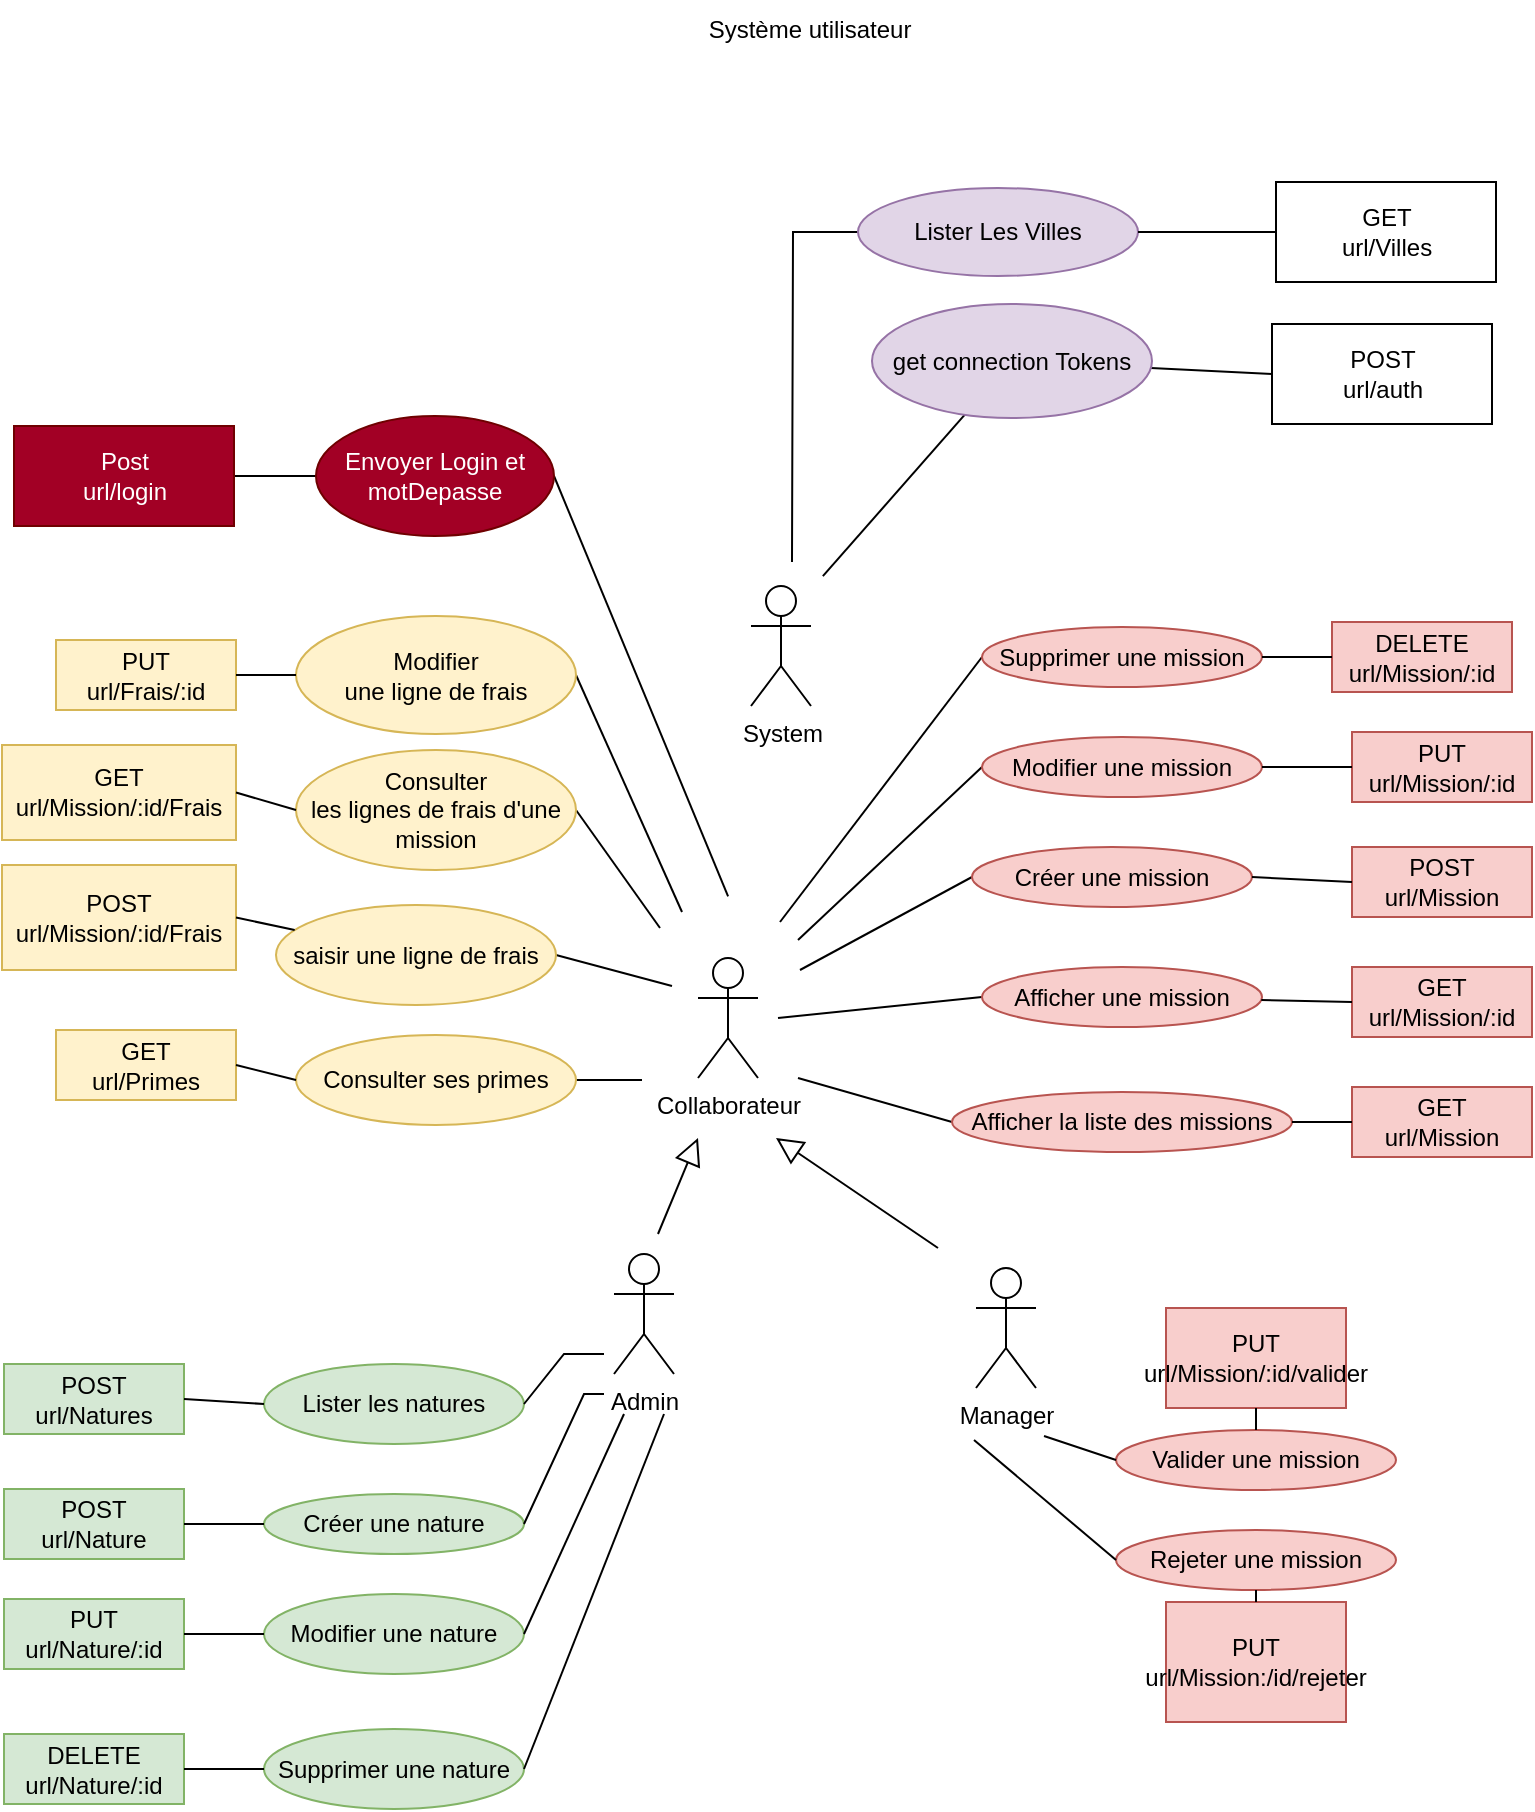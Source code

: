 <mxfile version="20.3.0" type="github">
  <diagram id="1HFoKZ7HmbYaqoWhvM2N" name="Page-1">
    <mxGraphModel dx="1237" dy="638" grid="0" gridSize="10" guides="1" tooltips="1" connect="1" arrows="1" fold="1" page="1" pageScale="1" pageWidth="850" pageHeight="1100" math="0" shadow="0">
      <root>
        <mxCell id="0" />
        <mxCell id="1" parent="0" />
        <mxCell id="fpnA1gOJu9WvSEtu6Hov-3" value="&lt;div&gt;Collaborateur&lt;/div&gt;" style="shape=umlActor;verticalLabelPosition=bottom;verticalAlign=top;html=1;outlineConnect=0;" parent="1" vertex="1">
          <mxGeometry x="391" y="539" width="30" height="60" as="geometry" />
        </mxCell>
        <mxCell id="fpnA1gOJu9WvSEtu6Hov-6" value="" style="endArrow=block;html=1;rounded=0;endFill=0;endSize=11;" parent="1" edge="1">
          <mxGeometry width="50" height="50" relative="1" as="geometry">
            <mxPoint x="371" y="677" as="sourcePoint" />
            <mxPoint x="391" y="629" as="targetPoint" />
            <Array as="points" />
          </mxGeometry>
        </mxCell>
        <mxCell id="fpnA1gOJu9WvSEtu6Hov-7" value="" style="endArrow=block;html=1;rounded=0;endFill=0;endSize=11;startSize=6;startArrow=none;" parent="1" edge="1">
          <mxGeometry width="50" height="50" relative="1" as="geometry">
            <mxPoint x="511" y="684" as="sourcePoint" />
            <mxPoint x="430" y="629" as="targetPoint" />
            <Array as="points" />
          </mxGeometry>
        </mxCell>
        <mxCell id="fpnA1gOJu9WvSEtu6Hov-32" value="" style="endArrow=none;html=1;rounded=0;startSize=6;endSize=11;entryX=0;entryY=0.5;entryDx=0;entryDy=0;" parent="1" target="fpnA1gOJu9WvSEtu6Hov-27" edge="1">
          <mxGeometry width="50" height="50" relative="1" as="geometry">
            <mxPoint x="432" y="521" as="sourcePoint" />
            <mxPoint x="531" y="369" as="targetPoint" />
            <Array as="points" />
          </mxGeometry>
        </mxCell>
        <mxCell id="fpnA1gOJu9WvSEtu6Hov-33" value="" style="endArrow=none;html=1;rounded=0;startSize=6;endSize=11;entryX=0;entryY=0.5;entryDx=0;entryDy=0;" parent="1" target="fpnA1gOJu9WvSEtu6Hov-28" edge="1">
          <mxGeometry width="50" height="50" relative="1" as="geometry">
            <mxPoint x="441" y="530" as="sourcePoint" />
            <mxPoint x="531" y="369" as="targetPoint" />
            <Array as="points" />
          </mxGeometry>
        </mxCell>
        <mxCell id="fpnA1gOJu9WvSEtu6Hov-34" value="" style="endArrow=none;html=1;rounded=0;startSize=6;endSize=11;entryX=0;entryY=0.5;entryDx=0;entryDy=0;" parent="1" target="fpnA1gOJu9WvSEtu6Hov-29" edge="1">
          <mxGeometry width="50" height="50" relative="1" as="geometry">
            <mxPoint x="442" y="545" as="sourcePoint" />
            <mxPoint x="531" y="369" as="targetPoint" />
            <Array as="points" />
          </mxGeometry>
        </mxCell>
        <mxCell id="fpnA1gOJu9WvSEtu6Hov-35" value="" style="endArrow=none;html=1;rounded=0;startSize=6;endSize=11;entryX=0;entryY=0.5;entryDx=0;entryDy=0;" parent="1" target="fpnA1gOJu9WvSEtu6Hov-30" edge="1">
          <mxGeometry width="50" height="50" relative="1" as="geometry">
            <mxPoint x="431" y="569" as="sourcePoint" />
            <mxPoint x="531" y="369" as="targetPoint" />
            <Array as="points" />
          </mxGeometry>
        </mxCell>
        <mxCell id="fpnA1gOJu9WvSEtu6Hov-36" value="" style="endArrow=none;html=1;rounded=0;startSize=6;endSize=11;exitX=0;exitY=0.5;exitDx=0;exitDy=0;" parent="1" source="fpnA1gOJu9WvSEtu6Hov-31" edge="1">
          <mxGeometry width="50" height="50" relative="1" as="geometry">
            <mxPoint x="481" y="419" as="sourcePoint" />
            <mxPoint x="441" y="599" as="targetPoint" />
            <Array as="points" />
          </mxGeometry>
        </mxCell>
        <mxCell id="fpnA1gOJu9WvSEtu6Hov-41" value="" style="endArrow=none;html=1;rounded=0;startSize=6;endSize=11;exitX=1;exitY=0.5;exitDx=0;exitDy=0;" parent="1" source="fpnA1gOJu9WvSEtu6Hov-37" edge="1">
          <mxGeometry width="50" height="50" relative="1" as="geometry">
            <mxPoint x="481" y="429" as="sourcePoint" />
            <mxPoint x="383" y="516" as="targetPoint" />
            <Array as="points" />
          </mxGeometry>
        </mxCell>
        <mxCell id="fpnA1gOJu9WvSEtu6Hov-46" value="" style="endArrow=none;html=1;rounded=0;startSize=6;endSize=11;exitX=1;exitY=0.5;exitDx=0;exitDy=0;" parent="1" source="fpnA1gOJu9WvSEtu6Hov-38" edge="1">
          <mxGeometry width="50" height="50" relative="1" as="geometry">
            <mxPoint x="391" y="319" as="sourcePoint" />
            <mxPoint x="372" y="524" as="targetPoint" />
            <Array as="points" />
          </mxGeometry>
        </mxCell>
        <mxCell id="fpnA1gOJu9WvSEtu6Hov-47" value="" style="endArrow=none;html=1;rounded=0;startSize=6;endSize=11;exitX=1;exitY=0.5;exitDx=0;exitDy=0;" parent="1" source="fpnA1gOJu9WvSEtu6Hov-39" edge="1">
          <mxGeometry width="50" height="50" relative="1" as="geometry">
            <mxPoint x="491" y="419" as="sourcePoint" />
            <mxPoint x="378" y="553" as="targetPoint" />
          </mxGeometry>
        </mxCell>
        <mxCell id="fpnA1gOJu9WvSEtu6Hov-50" value="Système utilisateur" style="text;html=1;strokeColor=none;fillColor=none;align=center;verticalAlign=middle;whiteSpace=wrap;rounded=0;" parent="1" vertex="1">
          <mxGeometry x="382" y="60" width="130" height="30" as="geometry" />
        </mxCell>
        <mxCell id="MMcRs4qTpvVBW1Dn-aCO-8" value="" style="endArrow=none;html=1;rounded=0;startSize=6;endSize=11;exitX=1;exitY=0.5;exitDx=0;exitDy=0;" parent="1" source="fpnA1gOJu9WvSEtu6Hov-40" edge="1">
          <mxGeometry width="50" height="50" relative="1" as="geometry">
            <mxPoint x="381.0" y="474" as="sourcePoint" />
            <mxPoint x="363" y="600" as="targetPoint" />
          </mxGeometry>
        </mxCell>
        <mxCell id="vZ3PRXWnmt1vqze5UoZ0-1" value="System" style="shape=umlActor;verticalLabelPosition=bottom;verticalAlign=top;html=1;" vertex="1" parent="1">
          <mxGeometry x="417.5" y="353" width="30" height="60" as="geometry" />
        </mxCell>
        <mxCell id="vZ3PRXWnmt1vqze5UoZ0-10" style="edgeStyle=orthogonalEdgeStyle;rounded=0;orthogonalLoop=1;jettySize=auto;html=1;endArrow=none;endFill=0;" edge="1" parent="1" source="vZ3PRXWnmt1vqze5UoZ0-2">
          <mxGeometry relative="1" as="geometry">
            <mxPoint x="438" y="341" as="targetPoint" />
          </mxGeometry>
        </mxCell>
        <mxCell id="vZ3PRXWnmt1vqze5UoZ0-2" value="Lister Les Villes" style="ellipse;whiteSpace=wrap;html=1;fillColor=#e1d5e7;strokeColor=#9673a6;" vertex="1" parent="1">
          <mxGeometry x="471" y="154" width="140" height="44" as="geometry" />
        </mxCell>
        <mxCell id="vZ3PRXWnmt1vqze5UoZ0-9" style="edgeStyle=orthogonalEdgeStyle;rounded=0;orthogonalLoop=1;jettySize=auto;html=1;endArrow=none;endFill=0;" edge="1" parent="1" source="vZ3PRXWnmt1vqze5UoZ0-5" target="vZ3PRXWnmt1vqze5UoZ0-2">
          <mxGeometry relative="1" as="geometry" />
        </mxCell>
        <mxCell id="vZ3PRXWnmt1vqze5UoZ0-5" value="&lt;div&gt;GET&lt;/div&gt;&lt;div&gt;url/Villes&lt;br&gt;&lt;/div&gt;" style="html=1;" vertex="1" parent="1">
          <mxGeometry x="680" y="151" width="110" height="50" as="geometry" />
        </mxCell>
        <mxCell id="vZ3PRXWnmt1vqze5UoZ0-12" value="" style="group" vertex="1" connectable="0" parent="1">
          <mxGeometry x="529" y="694" width="211" height="263" as="geometry" />
        </mxCell>
        <mxCell id="fpnA1gOJu9WvSEtu6Hov-2" value="&lt;div&gt;Manager&lt;/div&gt;" style="shape=umlActor;verticalLabelPosition=bottom;verticalAlign=top;html=1;outlineConnect=0;" parent="vZ3PRXWnmt1vqze5UoZ0-12" vertex="1">
          <mxGeometry x="1" width="30" height="60" as="geometry" />
        </mxCell>
        <mxCell id="fpnA1gOJu9WvSEtu6Hov-22" value="&lt;div&gt;Rejeter une mission&lt;/div&gt;" style="ellipse;whiteSpace=wrap;html=1;fillColor=#f8cecc;strokeColor=#b85450;" parent="vZ3PRXWnmt1vqze5UoZ0-12" vertex="1">
          <mxGeometry x="71" y="131" width="140" height="30" as="geometry" />
        </mxCell>
        <mxCell id="fpnA1gOJu9WvSEtu6Hov-23" value="&lt;div&gt;Valider une mission&lt;br&gt;&lt;/div&gt;" style="ellipse;whiteSpace=wrap;html=1;fillColor=#f8cecc;strokeColor=#b85450;" parent="vZ3PRXWnmt1vqze5UoZ0-12" vertex="1">
          <mxGeometry x="71" y="81" width="140" height="30" as="geometry" />
        </mxCell>
        <mxCell id="fpnA1gOJu9WvSEtu6Hov-24" value="" style="endArrow=none;html=1;rounded=0;startSize=6;endSize=11;entryX=0;entryY=0.5;entryDx=0;entryDy=0;" parent="vZ3PRXWnmt1vqze5UoZ0-12" target="fpnA1gOJu9WvSEtu6Hov-23" edge="1">
          <mxGeometry width="50" height="50" relative="1" as="geometry">
            <mxPoint x="35" y="84" as="sourcePoint" />
            <mxPoint x="-139" y="120" as="targetPoint" />
            <Array as="points" />
          </mxGeometry>
        </mxCell>
        <mxCell id="fpnA1gOJu9WvSEtu6Hov-26" value="" style="endArrow=none;html=1;rounded=0;startSize=6;endSize=11;exitX=0;exitY=0.5;exitDx=0;exitDy=0;" parent="vZ3PRXWnmt1vqze5UoZ0-12" source="fpnA1gOJu9WvSEtu6Hov-22" edge="1">
          <mxGeometry width="50" height="50" relative="1" as="geometry">
            <mxPoint x="-129" y="160" as="sourcePoint" />
            <mxPoint y="86" as="targetPoint" />
          </mxGeometry>
        </mxCell>
        <mxCell id="MMcRs4qTpvVBW1Dn-aCO-4" value="PUT&lt;br&gt;url/Mission/:id/valider" style="text;html=1;strokeColor=#b85450;fillColor=#f8cecc;align=center;verticalAlign=middle;whiteSpace=wrap;rounded=0;shadow=0;sketch=0;" parent="vZ3PRXWnmt1vqze5UoZ0-12" vertex="1">
          <mxGeometry x="96" y="20" width="90" height="50" as="geometry" />
        </mxCell>
        <mxCell id="MMcRs4qTpvVBW1Dn-aCO-5" value="PUT&lt;br&gt;url/Mission:/id/rejeter" style="text;html=1;strokeColor=#b85450;fillColor=#f8cecc;align=center;verticalAlign=middle;whiteSpace=wrap;rounded=0;shadow=0;sketch=0;" parent="vZ3PRXWnmt1vqze5UoZ0-12" vertex="1">
          <mxGeometry x="96" y="167" width="90" height="60" as="geometry" />
        </mxCell>
        <mxCell id="MMcRs4qTpvVBW1Dn-aCO-6" value="" style="endArrow=none;html=1;rounded=0;startSize=6;endSize=11;entryX=0.5;entryY=0;entryDx=0;entryDy=0;exitX=0.5;exitY=1;exitDx=0;exitDy=0;" parent="vZ3PRXWnmt1vqze5UoZ0-12" source="MMcRs4qTpvVBW1Dn-aCO-4" target="fpnA1gOJu9WvSEtu6Hov-23" edge="1">
          <mxGeometry width="50" height="50" relative="1" as="geometry">
            <mxPoint x="-29" y="227" as="sourcePoint" />
            <mxPoint x="41" y="67" as="targetPoint" />
          </mxGeometry>
        </mxCell>
        <mxCell id="MMcRs4qTpvVBW1Dn-aCO-7" value="" style="endArrow=none;html=1;rounded=0;startSize=6;endSize=11;entryX=0.5;entryY=1;entryDx=0;entryDy=0;exitX=0.5;exitY=0;exitDx=0;exitDy=0;" parent="vZ3PRXWnmt1vqze5UoZ0-12" source="MMcRs4qTpvVBW1Dn-aCO-5" target="fpnA1gOJu9WvSEtu6Hov-22" edge="1">
          <mxGeometry width="50" height="50" relative="1" as="geometry">
            <mxPoint x="151" y="42" as="sourcePoint" />
            <mxPoint x="151" y="77" as="targetPoint" />
          </mxGeometry>
        </mxCell>
        <mxCell id="vZ3PRXWnmt1vqze5UoZ0-13" value="" style="group" vertex="1" connectable="0" parent="1">
          <mxGeometry x="44" y="687" width="335" height="277.5" as="geometry" />
        </mxCell>
        <mxCell id="fpnA1gOJu9WvSEtu6Hov-1" value="&lt;div&gt;Admin&lt;/div&gt;" style="shape=umlActor;verticalLabelPosition=bottom;verticalAlign=top;html=1;outlineConnect=0;" parent="vZ3PRXWnmt1vqze5UoZ0-13" vertex="1">
          <mxGeometry x="305" width="30" height="60" as="geometry" />
        </mxCell>
        <mxCell id="fpnA1gOJu9WvSEtu6Hov-11" value="&lt;div&gt;Lister les natures&lt;/div&gt;" style="ellipse;whiteSpace=wrap;html=1;fillColor=#d5e8d4;strokeColor=#82b366;" parent="vZ3PRXWnmt1vqze5UoZ0-13" vertex="1">
          <mxGeometry x="130" y="55" width="130" height="40" as="geometry" />
        </mxCell>
        <mxCell id="fpnA1gOJu9WvSEtu6Hov-12" value="&lt;div&gt;Créer une nature&lt;/div&gt;" style="ellipse;whiteSpace=wrap;html=1;fillColor=#d5e8d4;strokeColor=#82b366;" parent="vZ3PRXWnmt1vqze5UoZ0-13" vertex="1">
          <mxGeometry x="130" y="120" width="130" height="30" as="geometry" />
        </mxCell>
        <mxCell id="fpnA1gOJu9WvSEtu6Hov-13" value="&lt;div&gt;Modifier une nature&lt;/div&gt;" style="ellipse;whiteSpace=wrap;html=1;fillColor=#d5e8d4;strokeColor=#82b366;" parent="vZ3PRXWnmt1vqze5UoZ0-13" vertex="1">
          <mxGeometry x="130" y="170" width="130" height="40" as="geometry" />
        </mxCell>
        <mxCell id="fpnA1gOJu9WvSEtu6Hov-14" value="&lt;div&gt;Supprimer une nature&lt;/div&gt;" style="ellipse;whiteSpace=wrap;html=1;fillColor=#d5e8d4;strokeColor=#82b366;" parent="vZ3PRXWnmt1vqze5UoZ0-13" vertex="1">
          <mxGeometry x="130" y="237.5" width="130" height="40" as="geometry" />
        </mxCell>
        <mxCell id="fpnA1gOJu9WvSEtu6Hov-17" value="" style="endArrow=none;html=1;rounded=0;startSize=6;endSize=11;exitX=1;exitY=0.5;exitDx=0;exitDy=0;" parent="vZ3PRXWnmt1vqze5UoZ0-13" source="fpnA1gOJu9WvSEtu6Hov-11" edge="1">
          <mxGeometry width="50" height="50" relative="1" as="geometry">
            <mxPoint x="260" y="150" as="sourcePoint" />
            <mxPoint x="300" y="50" as="targetPoint" />
            <Array as="points">
              <mxPoint x="280" y="50" />
            </Array>
          </mxGeometry>
        </mxCell>
        <mxCell id="fpnA1gOJu9WvSEtu6Hov-19" value="" style="endArrow=none;html=1;rounded=0;startSize=6;endSize=11;exitX=1;exitY=0.5;exitDx=0;exitDy=0;" parent="vZ3PRXWnmt1vqze5UoZ0-13" source="fpnA1gOJu9WvSEtu6Hov-12" edge="1">
          <mxGeometry width="50" height="50" relative="1" as="geometry">
            <mxPoint x="260" y="180" as="sourcePoint" />
            <mxPoint x="300" y="70" as="targetPoint" />
            <Array as="points">
              <mxPoint x="290" y="70" />
            </Array>
          </mxGeometry>
        </mxCell>
        <mxCell id="fpnA1gOJu9WvSEtu6Hov-20" value="" style="endArrow=none;html=1;rounded=0;startSize=6;endSize=11;exitX=1;exitY=0.5;exitDx=0;exitDy=0;" parent="vZ3PRXWnmt1vqze5UoZ0-13" source="fpnA1gOJu9WvSEtu6Hov-13" edge="1">
          <mxGeometry width="50" height="50" relative="1" as="geometry">
            <mxPoint x="260" y="250" as="sourcePoint" />
            <mxPoint x="310" y="80" as="targetPoint" />
            <Array as="points" />
          </mxGeometry>
        </mxCell>
        <mxCell id="fpnA1gOJu9WvSEtu6Hov-21" value="" style="endArrow=none;html=1;rounded=0;startSize=6;endSize=11;exitX=1;exitY=0.5;exitDx=0;exitDy=0;" parent="vZ3PRXWnmt1vqze5UoZ0-13" source="fpnA1gOJu9WvSEtu6Hov-14" edge="1">
          <mxGeometry width="50" height="50" relative="1" as="geometry">
            <mxPoint x="240" y="290" as="sourcePoint" />
            <mxPoint x="330" y="80" as="targetPoint" />
          </mxGeometry>
        </mxCell>
        <mxCell id="MMcRs4qTpvVBW1Dn-aCO-20" value="POST&lt;br&gt;url/Natures" style="text;html=1;strokeColor=#82b366;fillColor=#d5e8d4;align=center;verticalAlign=middle;whiteSpace=wrap;rounded=0;shadow=0;sketch=0;" parent="vZ3PRXWnmt1vqze5UoZ0-13" vertex="1">
          <mxGeometry y="55" width="90" height="35" as="geometry" />
        </mxCell>
        <mxCell id="MMcRs4qTpvVBW1Dn-aCO-21" value="POST&lt;br&gt;url/Nature" style="text;html=1;strokeColor=#82b366;fillColor=#d5e8d4;align=center;verticalAlign=middle;whiteSpace=wrap;rounded=0;shadow=0;sketch=0;" parent="vZ3PRXWnmt1vqze5UoZ0-13" vertex="1">
          <mxGeometry y="117.5" width="90" height="35" as="geometry" />
        </mxCell>
        <mxCell id="MMcRs4qTpvVBW1Dn-aCO-22" value="PUT&lt;br&gt;url/Nature/:id" style="text;html=1;strokeColor=#82b366;fillColor=#d5e8d4;align=center;verticalAlign=middle;whiteSpace=wrap;rounded=0;shadow=0;sketch=0;" parent="vZ3PRXWnmt1vqze5UoZ0-13" vertex="1">
          <mxGeometry y="172.5" width="90" height="35" as="geometry" />
        </mxCell>
        <mxCell id="MMcRs4qTpvVBW1Dn-aCO-23" value="DELETE&lt;br&gt;url/Nature/:id" style="text;html=1;strokeColor=#82b366;fillColor=#d5e8d4;align=center;verticalAlign=middle;whiteSpace=wrap;rounded=0;shadow=0;sketch=0;" parent="vZ3PRXWnmt1vqze5UoZ0-13" vertex="1">
          <mxGeometry y="240" width="90" height="35" as="geometry" />
        </mxCell>
        <mxCell id="MMcRs4qTpvVBW1Dn-aCO-24" value="" style="endArrow=none;html=1;rounded=0;exitX=1;exitY=0.5;exitDx=0;exitDy=0;entryX=0;entryY=0.5;entryDx=0;entryDy=0;" parent="vZ3PRXWnmt1vqze5UoZ0-13" source="MMcRs4qTpvVBW1Dn-aCO-20" target="fpnA1gOJu9WvSEtu6Hov-11" edge="1">
          <mxGeometry width="50" height="50" relative="1" as="geometry">
            <mxPoint x="70" y="130" as="sourcePoint" />
            <mxPoint x="120" y="80" as="targetPoint" />
          </mxGeometry>
        </mxCell>
        <mxCell id="MMcRs4qTpvVBW1Dn-aCO-30" value="" style="endArrow=none;html=1;rounded=0;exitX=1;exitY=0.5;exitDx=0;exitDy=0;entryX=0;entryY=0.5;entryDx=0;entryDy=0;" parent="vZ3PRXWnmt1vqze5UoZ0-13" source="MMcRs4qTpvVBW1Dn-aCO-21" target="fpnA1gOJu9WvSEtu6Hov-12" edge="1">
          <mxGeometry width="50" height="50" relative="1" as="geometry">
            <mxPoint x="100" y="82.5" as="sourcePoint" />
            <mxPoint x="130" y="90" as="targetPoint" />
          </mxGeometry>
        </mxCell>
        <mxCell id="MMcRs4qTpvVBW1Dn-aCO-31" value="" style="endArrow=none;html=1;rounded=0;exitX=1;exitY=0.5;exitDx=0;exitDy=0;entryX=0;entryY=0.5;entryDx=0;entryDy=0;" parent="vZ3PRXWnmt1vqze5UoZ0-13" source="MMcRs4qTpvVBW1Dn-aCO-22" target="fpnA1gOJu9WvSEtu6Hov-13" edge="1">
          <mxGeometry width="50" height="50" relative="1" as="geometry">
            <mxPoint x="100" y="145" as="sourcePoint" />
            <mxPoint x="140.0" y="142.5" as="targetPoint" />
          </mxGeometry>
        </mxCell>
        <mxCell id="MMcRs4qTpvVBW1Dn-aCO-32" value="" style="endArrow=none;html=1;rounded=0;exitX=1;exitY=0.5;exitDx=0;exitDy=0;entryX=0;entryY=0.5;entryDx=0;entryDy=0;" parent="vZ3PRXWnmt1vqze5UoZ0-13" source="MMcRs4qTpvVBW1Dn-aCO-23" target="fpnA1gOJu9WvSEtu6Hov-14" edge="1">
          <mxGeometry width="50" height="50" relative="1" as="geometry">
            <mxPoint x="100" y="200" as="sourcePoint" />
            <mxPoint x="140.0" y="200" as="targetPoint" />
          </mxGeometry>
        </mxCell>
        <mxCell id="vZ3PRXWnmt1vqze5UoZ0-16" value="" style="group" vertex="1" connectable="0" parent="1">
          <mxGeometry x="43" y="368" width="287" height="254.5" as="geometry" />
        </mxCell>
        <mxCell id="fpnA1gOJu9WvSEtu6Hov-37" value="&lt;div&gt;Modifier&lt;/div&gt;&lt;div&gt;une ligne de frais&lt;/div&gt;" style="ellipse;whiteSpace=wrap;html=1;fillColor=#fff2cc;strokeColor=#d6b656;" parent="vZ3PRXWnmt1vqze5UoZ0-16" vertex="1">
          <mxGeometry x="147" width="140" height="59" as="geometry" />
        </mxCell>
        <mxCell id="fpnA1gOJu9WvSEtu6Hov-38" value="&lt;div&gt;Consulter&lt;/div&gt;&lt;div&gt;les lignes de frais d&#39;une mission&lt;br&gt;&lt;/div&gt;" style="ellipse;whiteSpace=wrap;html=1;fillColor=#fff2cc;strokeColor=#d6b656;" parent="vZ3PRXWnmt1vqze5UoZ0-16" vertex="1">
          <mxGeometry x="147" y="67" width="140" height="60" as="geometry" />
        </mxCell>
        <mxCell id="fpnA1gOJu9WvSEtu6Hov-39" value="saisir une ligne de frais" style="ellipse;whiteSpace=wrap;html=1;fillColor=#fff2cc;strokeColor=#d6b656;" parent="vZ3PRXWnmt1vqze5UoZ0-16" vertex="1">
          <mxGeometry x="137" y="144.5" width="140" height="50" as="geometry" />
        </mxCell>
        <mxCell id="fpnA1gOJu9WvSEtu6Hov-40" value="&lt;div&gt;Consulter ses primes&lt;/div&gt;" style="ellipse;whiteSpace=wrap;html=1;fillColor=#fff2cc;strokeColor=#d6b656;" parent="vZ3PRXWnmt1vqze5UoZ0-16" vertex="1">
          <mxGeometry x="147" y="209.5" width="140" height="45" as="geometry" />
        </mxCell>
        <mxCell id="MMcRs4qTpvVBW1Dn-aCO-33" value="PUT&lt;br&gt;url/Frais/:id" style="text;html=1;strokeColor=#d6b656;fillColor=#fff2cc;align=center;verticalAlign=middle;whiteSpace=wrap;rounded=0;shadow=0;sketch=0;" parent="vZ3PRXWnmt1vqze5UoZ0-16" vertex="1">
          <mxGeometry x="27" y="12" width="90" height="35" as="geometry" />
        </mxCell>
        <mxCell id="MMcRs4qTpvVBW1Dn-aCO-34" value="GET&lt;br&gt;url/Mission/:id/Frais" style="text;html=1;strokeColor=#d6b656;fillColor=#fff2cc;align=center;verticalAlign=middle;whiteSpace=wrap;rounded=0;shadow=0;sketch=0;" parent="vZ3PRXWnmt1vqze5UoZ0-16" vertex="1">
          <mxGeometry y="64.5" width="117" height="47.5" as="geometry" />
        </mxCell>
        <mxCell id="MMcRs4qTpvVBW1Dn-aCO-35" value="POST&lt;br&gt;url/Mission/:id/Frais" style="text;html=1;strokeColor=#d6b656;fillColor=#fff2cc;align=center;verticalAlign=middle;whiteSpace=wrap;rounded=0;shadow=0;sketch=0;" parent="vZ3PRXWnmt1vqze5UoZ0-16" vertex="1">
          <mxGeometry y="124.5" width="117" height="52.5" as="geometry" />
        </mxCell>
        <mxCell id="MMcRs4qTpvVBW1Dn-aCO-36" value="GET&lt;br&gt;url/Primes" style="text;html=1;strokeColor=#d6b656;fillColor=#fff2cc;align=center;verticalAlign=middle;whiteSpace=wrap;rounded=0;shadow=0;sketch=0;" parent="vZ3PRXWnmt1vqze5UoZ0-16" vertex="1">
          <mxGeometry x="27" y="207" width="90" height="35" as="geometry" />
        </mxCell>
        <mxCell id="MMcRs4qTpvVBW1Dn-aCO-37" value="" style="endArrow=none;html=1;rounded=0;exitX=1;exitY=0.5;exitDx=0;exitDy=0;entryX=0;entryY=0.5;entryDx=0;entryDy=0;" parent="vZ3PRXWnmt1vqze5UoZ0-16" source="MMcRs4qTpvVBW1Dn-aCO-33" target="fpnA1gOJu9WvSEtu6Hov-37" edge="1">
          <mxGeometry width="50" height="50" relative="1" as="geometry">
            <mxPoint x="127" y="-108" as="sourcePoint" />
            <mxPoint x="167" y="-108" as="targetPoint" />
          </mxGeometry>
        </mxCell>
        <mxCell id="MMcRs4qTpvVBW1Dn-aCO-38" value="" style="endArrow=none;html=1;rounded=0;exitX=1;exitY=0.5;exitDx=0;exitDy=0;entryX=0;entryY=0.5;entryDx=0;entryDy=0;" parent="vZ3PRXWnmt1vqze5UoZ0-16" source="MMcRs4qTpvVBW1Dn-aCO-34" target="fpnA1gOJu9WvSEtu6Hov-38" edge="1">
          <mxGeometry width="50" height="50" relative="1" as="geometry">
            <mxPoint x="127.0" y="39.5" as="sourcePoint" />
            <mxPoint x="147.0" y="39.5" as="targetPoint" />
          </mxGeometry>
        </mxCell>
        <mxCell id="MMcRs4qTpvVBW1Dn-aCO-39" value="" style="endArrow=none;html=1;rounded=0;exitX=1;exitY=0.5;exitDx=0;exitDy=0;" parent="vZ3PRXWnmt1vqze5UoZ0-16" source="MMcRs4qTpvVBW1Dn-aCO-35" target="fpnA1gOJu9WvSEtu6Hov-39" edge="1">
          <mxGeometry width="50" height="50" relative="1" as="geometry">
            <mxPoint x="127.0" y="104.5" as="sourcePoint" />
            <mxPoint x="147.0" y="104.5" as="targetPoint" />
          </mxGeometry>
        </mxCell>
        <mxCell id="MMcRs4qTpvVBW1Dn-aCO-40" value="" style="endArrow=none;html=1;rounded=0;exitX=1;exitY=0.5;exitDx=0;exitDy=0;entryX=0;entryY=0.5;entryDx=0;entryDy=0;" parent="vZ3PRXWnmt1vqze5UoZ0-16" source="MMcRs4qTpvVBW1Dn-aCO-36" target="fpnA1gOJu9WvSEtu6Hov-40" edge="1">
          <mxGeometry width="50" height="50" relative="1" as="geometry">
            <mxPoint x="137.0" y="114.5" as="sourcePoint" />
            <mxPoint x="157.0" y="114.5" as="targetPoint" />
          </mxGeometry>
        </mxCell>
        <mxCell id="vZ3PRXWnmt1vqze5UoZ0-17" value="" style="group" vertex="1" connectable="0" parent="1">
          <mxGeometry x="518" y="371" width="290" height="267.5" as="geometry" />
        </mxCell>
        <mxCell id="fpnA1gOJu9WvSEtu6Hov-27" value="&lt;div&gt;Supprimer une mission&lt;br&gt;&lt;/div&gt;" style="ellipse;whiteSpace=wrap;html=1;fillColor=#f8cecc;strokeColor=#b85450;" parent="vZ3PRXWnmt1vqze5UoZ0-17" vertex="1">
          <mxGeometry x="15" y="2.5" width="140" height="30" as="geometry" />
        </mxCell>
        <mxCell id="fpnA1gOJu9WvSEtu6Hov-28" value="&lt;div&gt;Modifier une mission&lt;/div&gt;" style="ellipse;whiteSpace=wrap;html=1;fillColor=#f8cecc;strokeColor=#b85450;" parent="vZ3PRXWnmt1vqze5UoZ0-17" vertex="1">
          <mxGeometry x="15" y="57.5" width="140" height="30" as="geometry" />
        </mxCell>
        <mxCell id="fpnA1gOJu9WvSEtu6Hov-29" value="&lt;div&gt;Créer une mission&lt;br&gt;&lt;/div&gt;" style="ellipse;whiteSpace=wrap;html=1;fillColor=#f8cecc;strokeColor=#b85450;" parent="vZ3PRXWnmt1vqze5UoZ0-17" vertex="1">
          <mxGeometry x="10" y="112.5" width="140" height="30" as="geometry" />
        </mxCell>
        <mxCell id="fpnA1gOJu9WvSEtu6Hov-30" value="&lt;div&gt;Afficher une mission&lt;/div&gt;" style="ellipse;whiteSpace=wrap;html=1;fillColor=#f8cecc;strokeColor=#b85450;" parent="vZ3PRXWnmt1vqze5UoZ0-17" vertex="1">
          <mxGeometry x="15" y="172.5" width="140" height="30" as="geometry" />
        </mxCell>
        <mxCell id="fpnA1gOJu9WvSEtu6Hov-31" value="&lt;div&gt;Afficher la liste des missions&lt;/div&gt;" style="ellipse;whiteSpace=wrap;html=1;fillColor=#f8cecc;strokeColor=#b85450;" parent="vZ3PRXWnmt1vqze5UoZ0-17" vertex="1">
          <mxGeometry y="235" width="170" height="30" as="geometry" />
        </mxCell>
        <mxCell id="MMcRs4qTpvVBW1Dn-aCO-9" value="DELETE&lt;br&gt;url/Mission/:id" style="text;html=1;strokeColor=#b85450;fillColor=#f8cecc;align=center;verticalAlign=middle;whiteSpace=wrap;rounded=0;shadow=0;sketch=0;" parent="vZ3PRXWnmt1vqze5UoZ0-17" vertex="1">
          <mxGeometry x="190" width="90" height="35" as="geometry" />
        </mxCell>
        <mxCell id="MMcRs4qTpvVBW1Dn-aCO-10" value="PUT&lt;br&gt;url/Mission/:id" style="text;html=1;strokeColor=#b85450;fillColor=#f8cecc;align=center;verticalAlign=middle;whiteSpace=wrap;rounded=0;shadow=0;sketch=0;" parent="vZ3PRXWnmt1vqze5UoZ0-17" vertex="1">
          <mxGeometry x="200" y="55" width="90" height="35" as="geometry" />
        </mxCell>
        <mxCell id="MMcRs4qTpvVBW1Dn-aCO-11" value="" style="endArrow=none;html=1;rounded=0;endFill=0;endSize=11;startSize=6;entryX=1;entryY=0.5;entryDx=0;entryDy=0;exitX=0;exitY=0.5;exitDx=0;exitDy=0;" parent="vZ3PRXWnmt1vqze5UoZ0-17" source="MMcRs4qTpvVBW1Dn-aCO-10" target="fpnA1gOJu9WvSEtu6Hov-28" edge="1">
          <mxGeometry width="50" height="50" relative="1" as="geometry">
            <mxPoint x="150" y="-237.5" as="sourcePoint" />
            <mxPoint x="-90" y="392.5" as="targetPoint" />
            <Array as="points" />
          </mxGeometry>
        </mxCell>
        <mxCell id="MMcRs4qTpvVBW1Dn-aCO-12" value="" style="endArrow=none;html=1;rounded=0;startSize=6;endSize=11;entryX=1;entryY=0.5;entryDx=0;entryDy=0;exitX=0;exitY=0.5;exitDx=0;exitDy=0;" parent="vZ3PRXWnmt1vqze5UoZ0-17" source="MMcRs4qTpvVBW1Dn-aCO-9" target="fpnA1gOJu9WvSEtu6Hov-27" edge="1">
          <mxGeometry width="50" height="50" relative="1" as="geometry">
            <mxPoint x="120" y="-70" as="sourcePoint" />
            <mxPoint x="40" y="-97.5" as="targetPoint" />
          </mxGeometry>
        </mxCell>
        <mxCell id="MMcRs4qTpvVBW1Dn-aCO-13" value="POST&lt;br&gt;url/Mission" style="text;html=1;strokeColor=#b85450;fillColor=#f8cecc;align=center;verticalAlign=middle;whiteSpace=wrap;rounded=0;shadow=0;sketch=0;" parent="vZ3PRXWnmt1vqze5UoZ0-17" vertex="1">
          <mxGeometry x="200" y="112.5" width="90" height="35" as="geometry" />
        </mxCell>
        <mxCell id="MMcRs4qTpvVBW1Dn-aCO-14" value="GET&lt;br&gt;url/Mission/:id" style="text;html=1;strokeColor=#b85450;fillColor=#f8cecc;align=center;verticalAlign=middle;whiteSpace=wrap;rounded=0;shadow=0;sketch=0;" parent="vZ3PRXWnmt1vqze5UoZ0-17" vertex="1">
          <mxGeometry x="200" y="172.5" width="90" height="35" as="geometry" />
        </mxCell>
        <mxCell id="MMcRs4qTpvVBW1Dn-aCO-16" value="GET&lt;br&gt;url/Mission" style="text;html=1;strokeColor=#b85450;fillColor=#f8cecc;align=center;verticalAlign=middle;whiteSpace=wrap;rounded=0;shadow=0;sketch=0;" parent="vZ3PRXWnmt1vqze5UoZ0-17" vertex="1">
          <mxGeometry x="200" y="232.5" width="90" height="35" as="geometry" />
        </mxCell>
        <mxCell id="MMcRs4qTpvVBW1Dn-aCO-17" value="" style="endArrow=none;html=1;rounded=0;entryX=0;entryY=0.5;entryDx=0;entryDy=0;exitX=1;exitY=0.5;exitDx=0;exitDy=0;" parent="vZ3PRXWnmt1vqze5UoZ0-17" source="fpnA1gOJu9WvSEtu6Hov-29" target="MMcRs4qTpvVBW1Dn-aCO-13" edge="1">
          <mxGeometry width="50" height="50" relative="1" as="geometry">
            <mxPoint x="-30" y="12.5" as="sourcePoint" />
            <mxPoint x="20" y="-37.5" as="targetPoint" />
          </mxGeometry>
        </mxCell>
        <mxCell id="MMcRs4qTpvVBW1Dn-aCO-18" value="" style="endArrow=none;html=1;rounded=0;entryX=0;entryY=0.5;entryDx=0;entryDy=0;" parent="vZ3PRXWnmt1vqze5UoZ0-17" source="fpnA1gOJu9WvSEtu6Hov-30" target="MMcRs4qTpvVBW1Dn-aCO-14" edge="1">
          <mxGeometry width="50" height="50" relative="1" as="geometry">
            <mxPoint x="160" y="137.5" as="sourcePoint" />
            <mxPoint x="210" y="140" as="targetPoint" />
          </mxGeometry>
        </mxCell>
        <mxCell id="MMcRs4qTpvVBW1Dn-aCO-19" value="" style="endArrow=none;html=1;rounded=0;entryX=0;entryY=0.5;entryDx=0;entryDy=0;exitX=1;exitY=0.5;exitDx=0;exitDy=0;" parent="vZ3PRXWnmt1vqze5UoZ0-17" source="fpnA1gOJu9WvSEtu6Hov-31" target="MMcRs4qTpvVBW1Dn-aCO-16" edge="1">
          <mxGeometry width="50" height="50" relative="1" as="geometry">
            <mxPoint x="170" y="147.5" as="sourcePoint" />
            <mxPoint x="220" y="150" as="targetPoint" />
          </mxGeometry>
        </mxCell>
        <mxCell id="vZ3PRXWnmt1vqze5UoZ0-21" style="edgeStyle=orthogonalEdgeStyle;rounded=0;orthogonalLoop=1;jettySize=auto;html=1;endArrow=none;endFill=0;" edge="1" parent="1" source="vZ3PRXWnmt1vqze5UoZ0-18" target="vZ3PRXWnmt1vqze5UoZ0-19">
          <mxGeometry relative="1" as="geometry" />
        </mxCell>
        <mxCell id="vZ3PRXWnmt1vqze5UoZ0-22" style="rounded=0;orthogonalLoop=1;jettySize=auto;html=1;endArrow=none;endFill=0;exitX=1;exitY=0.5;exitDx=0;exitDy=0;" edge="1" parent="1" source="vZ3PRXWnmt1vqze5UoZ0-18">
          <mxGeometry relative="1" as="geometry">
            <mxPoint x="406.043" y="508.13" as="targetPoint" />
          </mxGeometry>
        </mxCell>
        <mxCell id="vZ3PRXWnmt1vqze5UoZ0-18" value="Envoyer Login et motDepasse" style="ellipse;whiteSpace=wrap;html=1;fillColor=#a20025;fontColor=#ffffff;strokeColor=#6F0000;" vertex="1" parent="1">
          <mxGeometry x="200" y="268" width="119" height="60" as="geometry" />
        </mxCell>
        <mxCell id="vZ3PRXWnmt1vqze5UoZ0-19" value="&lt;div&gt;Post&lt;/div&gt;&lt;div&gt;url/login&lt;br&gt;&lt;/div&gt;" style="html=1;fillColor=#a20025;fontColor=#ffffff;strokeColor=#6F0000;" vertex="1" parent="1">
          <mxGeometry x="49" y="273" width="110" height="50" as="geometry" />
        </mxCell>
        <mxCell id="vZ3PRXWnmt1vqze5UoZ0-25" style="edgeStyle=none;rounded=0;orthogonalLoop=1;jettySize=auto;html=1;endArrow=none;endFill=0;" edge="1" parent="1" source="vZ3PRXWnmt1vqze5UoZ0-23">
          <mxGeometry relative="1" as="geometry">
            <mxPoint x="453.435" y="348.087" as="targetPoint" />
          </mxGeometry>
        </mxCell>
        <mxCell id="vZ3PRXWnmt1vqze5UoZ0-26" style="edgeStyle=none;rounded=0;orthogonalLoop=1;jettySize=auto;html=1;entryX=0;entryY=0.5;entryDx=0;entryDy=0;endArrow=none;endFill=0;" edge="1" parent="1" source="vZ3PRXWnmt1vqze5UoZ0-23" target="vZ3PRXWnmt1vqze5UoZ0-24">
          <mxGeometry relative="1" as="geometry" />
        </mxCell>
        <mxCell id="vZ3PRXWnmt1vqze5UoZ0-23" value="get connection Tokens" style="ellipse;whiteSpace=wrap;html=1;fillColor=#e1d5e7;strokeColor=#9673a6;" vertex="1" parent="1">
          <mxGeometry x="478" y="212" width="140" height="57" as="geometry" />
        </mxCell>
        <mxCell id="vZ3PRXWnmt1vqze5UoZ0-24" value="&lt;div&gt;POST&lt;br&gt;&lt;/div&gt;&lt;div&gt;url/auth&lt;br&gt;&lt;/div&gt;" style="html=1;" vertex="1" parent="1">
          <mxGeometry x="678" y="222" width="110" height="50" as="geometry" />
        </mxCell>
      </root>
    </mxGraphModel>
  </diagram>
</mxfile>
